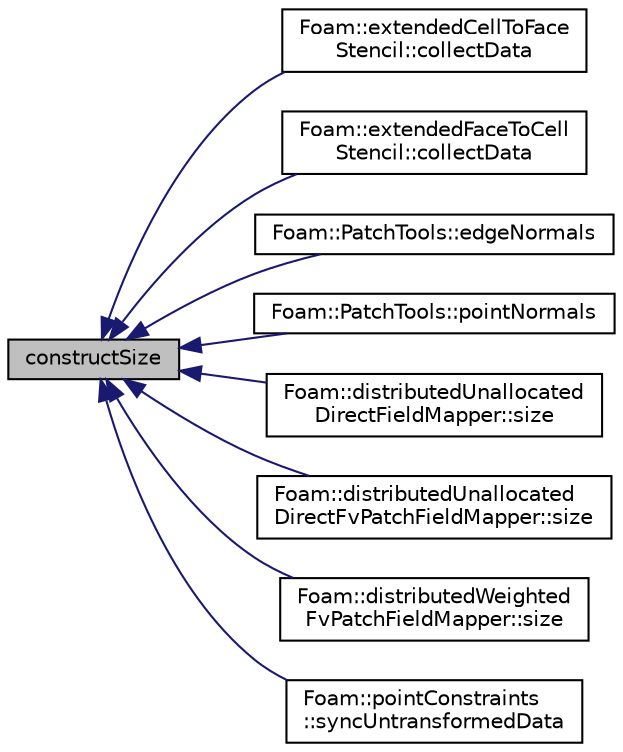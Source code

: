 digraph "constructSize"
{
  bgcolor="transparent";
  edge [fontname="Helvetica",fontsize="10",labelfontname="Helvetica",labelfontsize="10"];
  node [fontname="Helvetica",fontsize="10",shape=record];
  rankdir="LR";
  Node1 [label="constructSize",height=0.2,width=0.4,color="black", fillcolor="grey75", style="filled" fontcolor="black"];
  Node1 -> Node2 [dir="back",color="midnightblue",fontsize="10",style="solid",fontname="Helvetica"];
  Node2 [label="Foam::extendedCellToFace\lStencil::collectData",height=0.2,width=0.4,color="black",URL="$classFoam_1_1extendedCellToFaceStencil.html#a9d8cb70c5ed08be49cf8da4be7be1c3f"];
  Node1 -> Node3 [dir="back",color="midnightblue",fontsize="10",style="solid",fontname="Helvetica"];
  Node3 [label="Foam::extendedFaceToCell\lStencil::collectData",height=0.2,width=0.4,color="black",URL="$classFoam_1_1extendedFaceToCellStencil.html#af89fae9c506ce31a183eb913a1446065"];
  Node1 -> Node4 [dir="back",color="midnightblue",fontsize="10",style="solid",fontname="Helvetica"];
  Node4 [label="Foam::PatchTools::edgeNormals",height=0.2,width=0.4,color="black",URL="$classFoam_1_1PatchTools.html#a48f55bbbe3632b208e3f15dc9ca17103"];
  Node1 -> Node5 [dir="back",color="midnightblue",fontsize="10",style="solid",fontname="Helvetica"];
  Node5 [label="Foam::PatchTools::pointNormals",height=0.2,width=0.4,color="black",URL="$classFoam_1_1PatchTools.html#ab60186b13b96788288ecfa924a6950d2"];
  Node1 -> Node6 [dir="back",color="midnightblue",fontsize="10",style="solid",fontname="Helvetica"];
  Node6 [label="Foam::distributedUnallocated\lDirectFieldMapper::size",height=0.2,width=0.4,color="black",URL="$classFoam_1_1distributedUnallocatedDirectFieldMapper.html#aefe0792b5b0175e6022a92a906fdf053"];
  Node1 -> Node7 [dir="back",color="midnightblue",fontsize="10",style="solid",fontname="Helvetica"];
  Node7 [label="Foam::distributedUnallocated\lDirectFvPatchFieldMapper::size",height=0.2,width=0.4,color="black",URL="$classFoam_1_1distributedUnallocatedDirectFvPatchFieldMapper.html#aefe0792b5b0175e6022a92a906fdf053"];
  Node1 -> Node8 [dir="back",color="midnightblue",fontsize="10",style="solid",fontname="Helvetica"];
  Node8 [label="Foam::distributedWeighted\lFvPatchFieldMapper::size",height=0.2,width=0.4,color="black",URL="$classFoam_1_1distributedWeightedFvPatchFieldMapper.html#aefe0792b5b0175e6022a92a906fdf053"];
  Node1 -> Node9 [dir="back",color="midnightblue",fontsize="10",style="solid",fontname="Helvetica"];
  Node9 [label="Foam::pointConstraints\l::syncUntransformedData",height=0.2,width=0.4,color="black",URL="$classFoam_1_1pointConstraints.html#a60a2f4543c7dc5c768bd06768d7004c6",tooltip="Helper: sync data on collocated points only. "];
}
